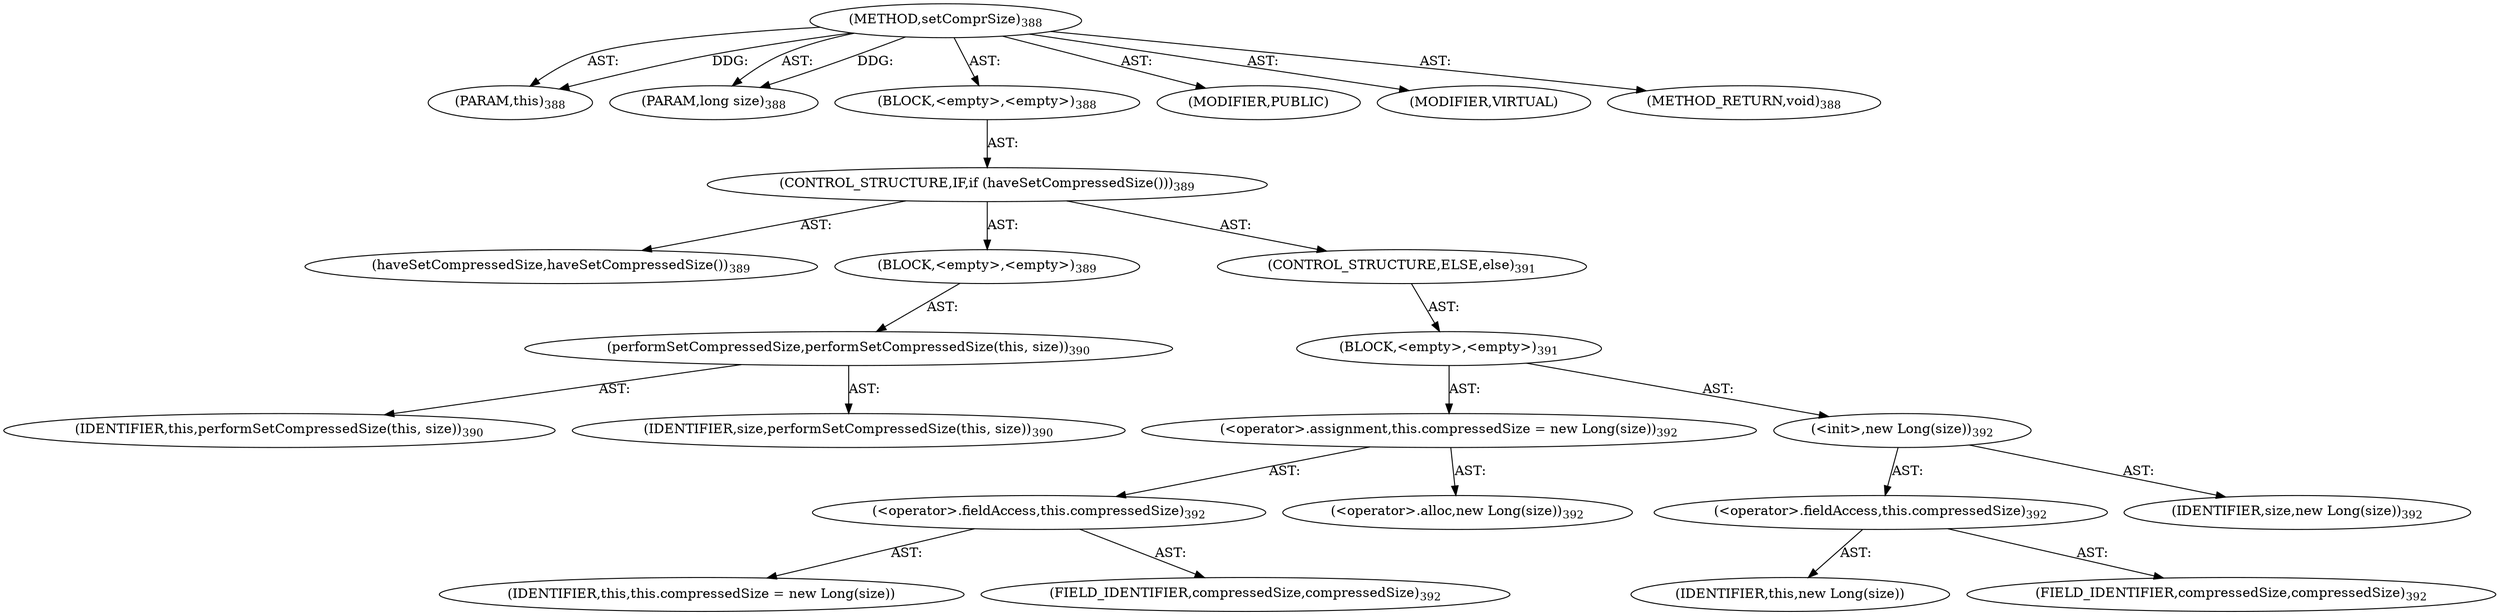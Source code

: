 digraph "setComprSize" {  
"111669149717" [label = <(METHOD,setComprSize)<SUB>388</SUB>> ]
"115964117003" [label = <(PARAM,this)<SUB>388</SUB>> ]
"115964117027" [label = <(PARAM,long size)<SUB>388</SUB>> ]
"25769803818" [label = <(BLOCK,&lt;empty&gt;,&lt;empty&gt;)<SUB>388</SUB>> ]
"47244640275" [label = <(CONTROL_STRUCTURE,IF,if (haveSetCompressedSize()))<SUB>389</SUB>> ]
"30064771291" [label = <(haveSetCompressedSize,haveSetCompressedSize())<SUB>389</SUB>> ]
"25769803819" [label = <(BLOCK,&lt;empty&gt;,&lt;empty&gt;)<SUB>389</SUB>> ]
"30064771292" [label = <(performSetCompressedSize,performSetCompressedSize(this, size))<SUB>390</SUB>> ]
"68719476757" [label = <(IDENTIFIER,this,performSetCompressedSize(this, size))<SUB>390</SUB>> ]
"68719476916" [label = <(IDENTIFIER,size,performSetCompressedSize(this, size))<SUB>390</SUB>> ]
"47244640276" [label = <(CONTROL_STRUCTURE,ELSE,else)<SUB>391</SUB>> ]
"25769803820" [label = <(BLOCK,&lt;empty&gt;,&lt;empty&gt;)<SUB>391</SUB>> ]
"30064771293" [label = <(&lt;operator&gt;.assignment,this.compressedSize = new Long(size))<SUB>392</SUB>> ]
"30064771294" [label = <(&lt;operator&gt;.fieldAccess,this.compressedSize)<SUB>392</SUB>> ]
"68719476917" [label = <(IDENTIFIER,this,this.compressedSize = new Long(size))> ]
"55834574893" [label = <(FIELD_IDENTIFIER,compressedSize,compressedSize)<SUB>392</SUB>> ]
"30064771295" [label = <(&lt;operator&gt;.alloc,new Long(size))<SUB>392</SUB>> ]
"30064771296" [label = <(&lt;init&gt;,new Long(size))<SUB>392</SUB>> ]
"30064771297" [label = <(&lt;operator&gt;.fieldAccess,this.compressedSize)<SUB>392</SUB>> ]
"68719476918" [label = <(IDENTIFIER,this,new Long(size))> ]
"55834574894" [label = <(FIELD_IDENTIFIER,compressedSize,compressedSize)<SUB>392</SUB>> ]
"68719476919" [label = <(IDENTIFIER,size,new Long(size))<SUB>392</SUB>> ]
"133143986228" [label = <(MODIFIER,PUBLIC)> ]
"133143986229" [label = <(MODIFIER,VIRTUAL)> ]
"128849018901" [label = <(METHOD_RETURN,void)<SUB>388</SUB>> ]
  "111669149717" -> "115964117003"  [ label = "AST: "] 
  "111669149717" -> "115964117027"  [ label = "AST: "] 
  "111669149717" -> "25769803818"  [ label = "AST: "] 
  "111669149717" -> "133143986228"  [ label = "AST: "] 
  "111669149717" -> "133143986229"  [ label = "AST: "] 
  "111669149717" -> "128849018901"  [ label = "AST: "] 
  "25769803818" -> "47244640275"  [ label = "AST: "] 
  "47244640275" -> "30064771291"  [ label = "AST: "] 
  "47244640275" -> "25769803819"  [ label = "AST: "] 
  "47244640275" -> "47244640276"  [ label = "AST: "] 
  "25769803819" -> "30064771292"  [ label = "AST: "] 
  "30064771292" -> "68719476757"  [ label = "AST: "] 
  "30064771292" -> "68719476916"  [ label = "AST: "] 
  "47244640276" -> "25769803820"  [ label = "AST: "] 
  "25769803820" -> "30064771293"  [ label = "AST: "] 
  "25769803820" -> "30064771296"  [ label = "AST: "] 
  "30064771293" -> "30064771294"  [ label = "AST: "] 
  "30064771293" -> "30064771295"  [ label = "AST: "] 
  "30064771294" -> "68719476917"  [ label = "AST: "] 
  "30064771294" -> "55834574893"  [ label = "AST: "] 
  "30064771296" -> "30064771297"  [ label = "AST: "] 
  "30064771296" -> "68719476919"  [ label = "AST: "] 
  "30064771297" -> "68719476918"  [ label = "AST: "] 
  "30064771297" -> "55834574894"  [ label = "AST: "] 
  "111669149717" -> "115964117003"  [ label = "DDG: "] 
  "111669149717" -> "115964117027"  [ label = "DDG: "] 
}
